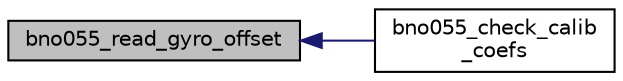digraph "bno055_read_gyro_offset"
{
  edge [fontname="Helvetica",fontsize="10",labelfontname="Helvetica",labelfontsize="10"];
  node [fontname="Helvetica",fontsize="10",shape=record];
  rankdir="LR";
  Node1 [label="bno055_read_gyro_offset",height=0.2,width=0.4,color="black", fillcolor="grey75", style="filled", fontcolor="black"];
  Node1 -> Node2 [dir="back",color="midnightblue",fontsize="10",style="solid",fontname="Helvetica"];
  Node2 [label="bno055_check_calib\l_coefs",height=0.2,width=0.4,color="black", fillcolor="white", style="filled",URL="$group___b_n_o055.html#ga83b90388f34353563f12a53ed00517c7"];
}
